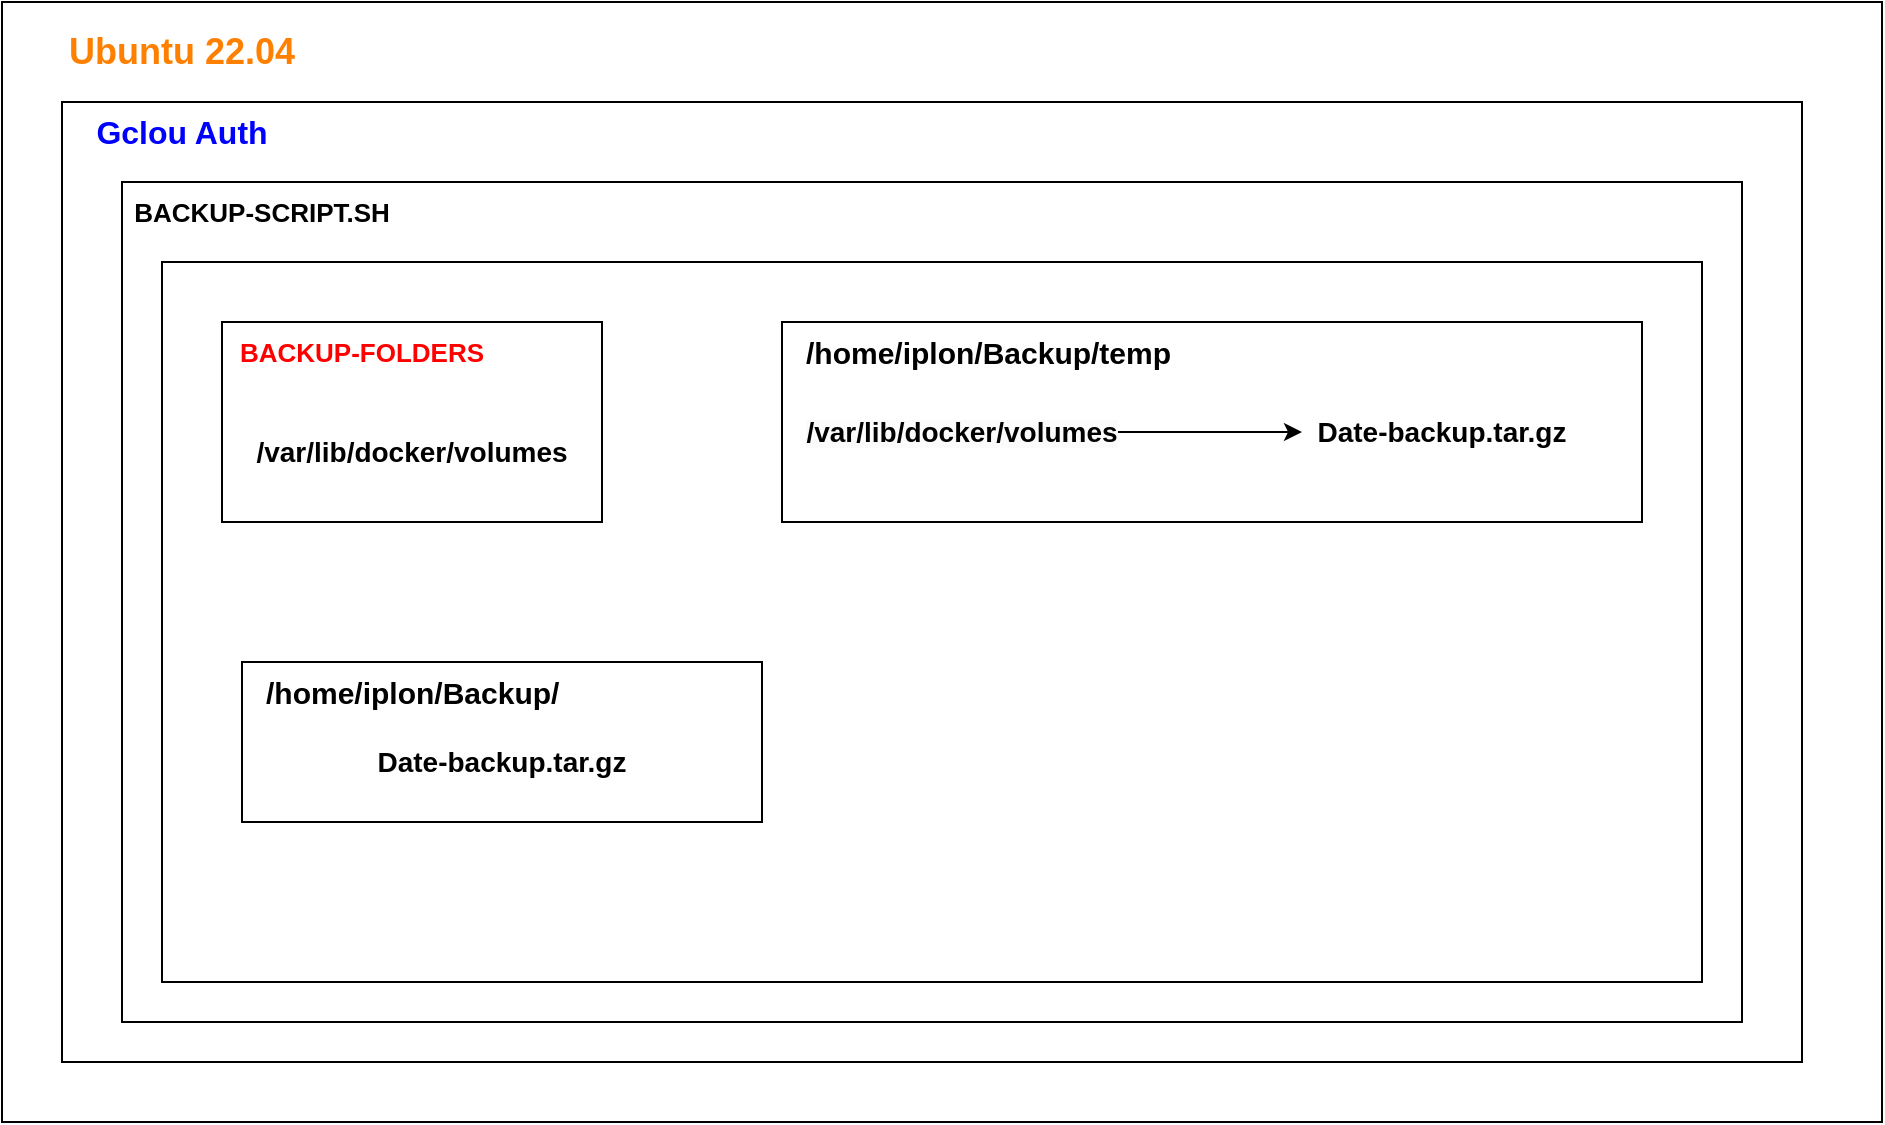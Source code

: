 <mxfile version="21.7.0" type="github">
  <diagram name="Page-1" id="9AsOzyfTxAAt59TYpuIn">
    <mxGraphModel dx="1434" dy="811" grid="1" gridSize="10" guides="1" tooltips="1" connect="1" arrows="1" fold="1" page="1" pageScale="1" pageWidth="827" pageHeight="1169" math="0" shadow="0">
      <root>
        <mxCell id="0" />
        <mxCell id="1" parent="0" />
        <mxCell id="MmiJt0va4LWQRkHMWDSl-2" value="" style="rounded=0;whiteSpace=wrap;html=1;" parent="1" vertex="1">
          <mxGeometry x="100" y="220" width="940" height="560" as="geometry" />
        </mxCell>
        <mxCell id="MmiJt0va4LWQRkHMWDSl-3" value="" style="rounded=0;whiteSpace=wrap;html=1;" parent="1" vertex="1">
          <mxGeometry x="130" y="270" width="870" height="480" as="geometry" />
        </mxCell>
        <mxCell id="MmiJt0va4LWQRkHMWDSl-5" value="&lt;b&gt;&lt;font color=&quot;#ff8000&quot; style=&quot;font-size: 18px;&quot;&gt;Ubuntu 22.04&lt;/font&gt;&lt;/b&gt;" style="text;html=1;strokeColor=none;fillColor=none;align=center;verticalAlign=middle;whiteSpace=wrap;rounded=0;" parent="1" vertex="1">
          <mxGeometry x="110" y="230" width="160" height="30" as="geometry" />
        </mxCell>
        <mxCell id="MmiJt0va4LWQRkHMWDSl-6" value="" style="rounded=0;whiteSpace=wrap;html=1;" parent="1" vertex="1">
          <mxGeometry x="160" y="310" width="810" height="420" as="geometry" />
        </mxCell>
        <mxCell id="MmiJt0va4LWQRkHMWDSl-7" value="&lt;b&gt;&lt;font color=&quot;#0000ff&quot; style=&quot;font-size: 16px;&quot;&gt;Gclou Auth&lt;/font&gt;&lt;/b&gt;" style="text;html=1;strokeColor=none;fillColor=none;align=center;verticalAlign=middle;whiteSpace=wrap;rounded=0;" parent="1" vertex="1">
          <mxGeometry x="130" y="270" width="120" height="30" as="geometry" />
        </mxCell>
        <mxCell id="MmiJt0va4LWQRkHMWDSl-8" value="" style="rounded=0;whiteSpace=wrap;html=1;" parent="1" vertex="1">
          <mxGeometry x="180" y="350" width="770" height="360" as="geometry" />
        </mxCell>
        <mxCell id="MmiJt0va4LWQRkHMWDSl-9" value="&lt;b&gt;&lt;font style=&quot;font-size: 13px;&quot;&gt;BACKUP-SCRIPT.SH&lt;/font&gt;&lt;/b&gt;" style="text;html=1;strokeColor=none;fillColor=none;align=center;verticalAlign=middle;whiteSpace=wrap;rounded=0;" parent="1" vertex="1">
          <mxGeometry x="160" y="310" width="140" height="30" as="geometry" />
        </mxCell>
        <mxCell id="WtYuY4UgmzVssFFDPIEh-1" value="" style="rounded=0;whiteSpace=wrap;html=1;" vertex="1" parent="1">
          <mxGeometry x="210" y="380" width="190" height="100" as="geometry" />
        </mxCell>
        <mxCell id="WtYuY4UgmzVssFFDPIEh-2" value="&lt;b&gt;&lt;font color=&quot;#ff0000&quot; style=&quot;font-size: 13px;&quot;&gt;BACKUP-FOLDERS&lt;/font&gt;&lt;/b&gt;" style="text;html=1;strokeColor=none;fillColor=none;align=center;verticalAlign=middle;whiteSpace=wrap;rounded=0;" vertex="1" parent="1">
          <mxGeometry x="210" y="380" width="140" height="30" as="geometry" />
        </mxCell>
        <mxCell id="WtYuY4UgmzVssFFDPIEh-3" value="&lt;b&gt;&lt;font style=&quot;font-size: 14px;&quot;&gt;/var/lib/docker/volumes&lt;/font&gt;&lt;/b&gt;" style="text;html=1;strokeColor=none;fillColor=none;align=center;verticalAlign=middle;whiteSpace=wrap;rounded=0;" vertex="1" parent="1">
          <mxGeometry x="235" y="430" width="140" height="30" as="geometry" />
        </mxCell>
        <mxCell id="WtYuY4UgmzVssFFDPIEh-4" value="" style="rounded=0;whiteSpace=wrap;html=1;" vertex="1" parent="1">
          <mxGeometry x="490" y="380" width="430" height="100" as="geometry" />
        </mxCell>
        <mxCell id="WtYuY4UgmzVssFFDPIEh-6" value="&lt;b&gt;&lt;font style=&quot;font-size: 15px;&quot;&gt;/home/iplon/Backup/temp&lt;/font&gt;&lt;/b&gt;" style="text;html=1;strokeColor=none;fillColor=none;align=left;verticalAlign=middle;whiteSpace=wrap;rounded=0;" vertex="1" parent="1">
          <mxGeometry x="500" y="380" width="230" height="30" as="geometry" />
        </mxCell>
        <mxCell id="WtYuY4UgmzVssFFDPIEh-9" style="edgeStyle=orthogonalEdgeStyle;rounded=0;orthogonalLoop=1;jettySize=auto;html=1;" edge="1" parent="1" source="WtYuY4UgmzVssFFDPIEh-7" target="WtYuY4UgmzVssFFDPIEh-8">
          <mxGeometry relative="1" as="geometry" />
        </mxCell>
        <mxCell id="WtYuY4UgmzVssFFDPIEh-7" value="&lt;b style=&quot;border-color: var(--border-color); color: rgb(0, 0, 0); font-family: Helvetica; font-size: 12px; font-style: normal; font-variant-ligatures: normal; font-variant-caps: normal; letter-spacing: normal; orphans: 2; text-align: center; text-indent: 0px; text-transform: none; widows: 2; word-spacing: 0px; -webkit-text-stroke-width: 0px; background-color: rgb(251, 251, 251); text-decoration-thickness: initial; text-decoration-style: initial; text-decoration-color: initial;&quot;&gt;&lt;font style=&quot;border-color: var(--border-color); font-size: 14px;&quot;&gt;/var/lib/docker/volumes&lt;/font&gt;&lt;/b&gt;" style="text;html=1;strokeColor=none;fillColor=none;align=center;verticalAlign=middle;whiteSpace=wrap;rounded=0;" vertex="1" parent="1">
          <mxGeometry x="510" y="420" width="140" height="30" as="geometry" />
        </mxCell>
        <mxCell id="WtYuY4UgmzVssFFDPIEh-8" value="&lt;span style=&quot;font-size: 14px;&quot;&gt;&lt;b&gt;Date-backup.tar.gz&lt;/b&gt;&lt;/span&gt;" style="text;html=1;strokeColor=none;fillColor=none;align=center;verticalAlign=middle;whiteSpace=wrap;rounded=0;" vertex="1" parent="1">
          <mxGeometry x="750" y="420" width="140" height="30" as="geometry" />
        </mxCell>
        <mxCell id="WtYuY4UgmzVssFFDPIEh-10" value="" style="rounded=0;whiteSpace=wrap;html=1;" vertex="1" parent="1">
          <mxGeometry x="220" y="550" width="260" height="80" as="geometry" />
        </mxCell>
        <mxCell id="WtYuY4UgmzVssFFDPIEh-11" value="&lt;b&gt;&lt;font style=&quot;font-size: 15px;&quot;&gt;/home/iplon/Backup/&lt;/font&gt;&lt;/b&gt;" style="text;html=1;strokeColor=none;fillColor=none;align=left;verticalAlign=middle;whiteSpace=wrap;rounded=0;" vertex="1" parent="1">
          <mxGeometry x="230" y="550" width="230" height="30" as="geometry" />
        </mxCell>
        <mxCell id="WtYuY4UgmzVssFFDPIEh-12" value="&lt;span style=&quot;font-size: 14px;&quot;&gt;&lt;b&gt;Date-backup.tar.gz&lt;/b&gt;&lt;/span&gt;" style="text;html=1;strokeColor=none;fillColor=none;align=center;verticalAlign=middle;whiteSpace=wrap;rounded=0;" vertex="1" parent="1">
          <mxGeometry x="280" y="585" width="140" height="30" as="geometry" />
        </mxCell>
      </root>
    </mxGraphModel>
  </diagram>
</mxfile>
